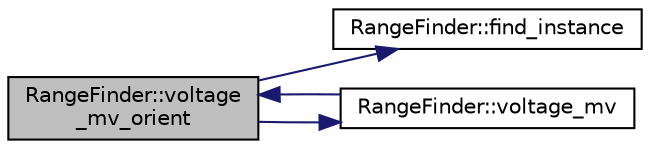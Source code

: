digraph "RangeFinder::voltage_mv_orient"
{
 // INTERACTIVE_SVG=YES
  edge [fontname="Helvetica",fontsize="10",labelfontname="Helvetica",labelfontsize="10"];
  node [fontname="Helvetica",fontsize="10",shape=record];
  rankdir="LR";
  Node1 [label="RangeFinder::voltage\l_mv_orient",height=0.2,width=0.4,color="black", fillcolor="grey75", style="filled", fontcolor="black"];
  Node1 -> Node2 [color="midnightblue",fontsize="10",style="solid",fontname="Helvetica"];
  Node2 [label="RangeFinder::find_instance",height=0.2,width=0.4,color="black", fillcolor="white", style="filled",URL="$classRangeFinder.html#a532b9699a5ac5270db1584fa7fab8a4c"];
  Node1 -> Node3 [color="midnightblue",fontsize="10",style="solid",fontname="Helvetica"];
  Node3 [label="RangeFinder::voltage_mv",height=0.2,width=0.4,color="black", fillcolor="white", style="filled",URL="$classRangeFinder.html#a9ff4b63cbaf7e899f3f61488fdce8047"];
  Node3 -> Node1 [color="midnightblue",fontsize="10",style="solid",fontname="Helvetica"];
}
